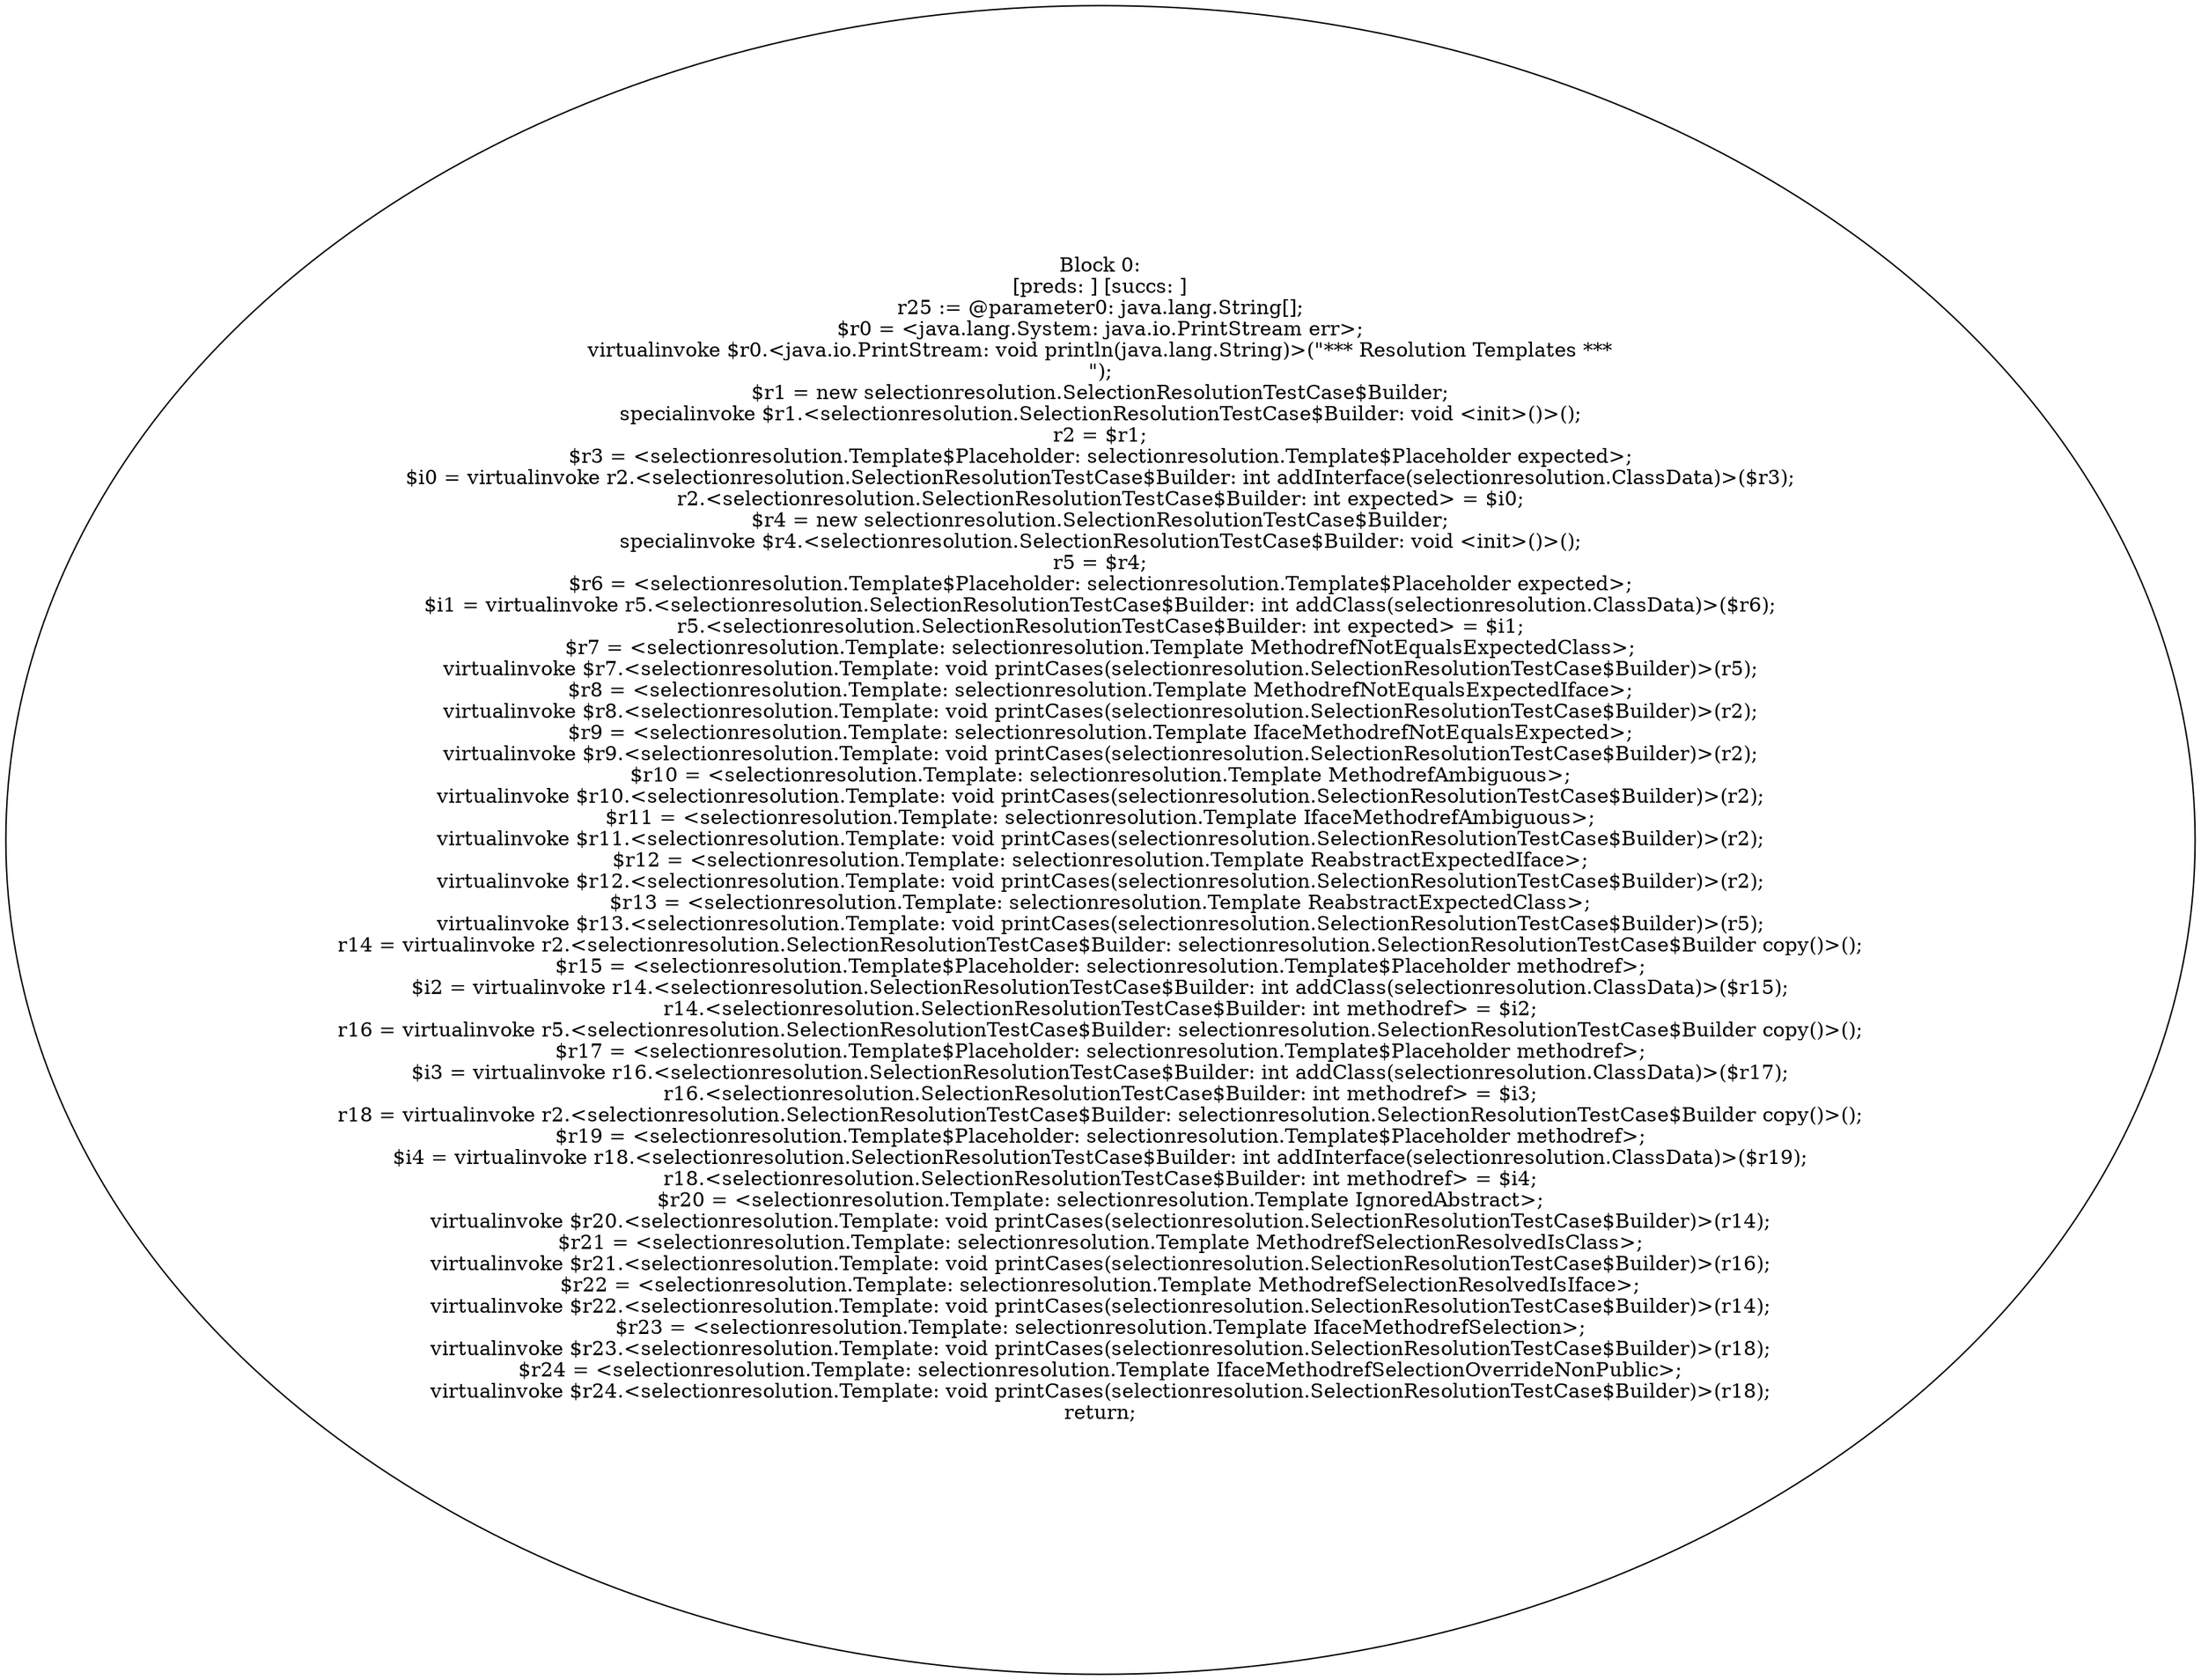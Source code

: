 digraph "unitGraph" {
    "Block 0:
[preds: ] [succs: ]
r25 := @parameter0: java.lang.String[];
$r0 = <java.lang.System: java.io.PrintStream err>;
virtualinvoke $r0.<java.io.PrintStream: void println(java.lang.String)>(\"*** Resolution Templates ***\n\");
$r1 = new selectionresolution.SelectionResolutionTestCase$Builder;
specialinvoke $r1.<selectionresolution.SelectionResolutionTestCase$Builder: void <init>()>();
r2 = $r1;
$r3 = <selectionresolution.Template$Placeholder: selectionresolution.Template$Placeholder expected>;
$i0 = virtualinvoke r2.<selectionresolution.SelectionResolutionTestCase$Builder: int addInterface(selectionresolution.ClassData)>($r3);
r2.<selectionresolution.SelectionResolutionTestCase$Builder: int expected> = $i0;
$r4 = new selectionresolution.SelectionResolutionTestCase$Builder;
specialinvoke $r4.<selectionresolution.SelectionResolutionTestCase$Builder: void <init>()>();
r5 = $r4;
$r6 = <selectionresolution.Template$Placeholder: selectionresolution.Template$Placeholder expected>;
$i1 = virtualinvoke r5.<selectionresolution.SelectionResolutionTestCase$Builder: int addClass(selectionresolution.ClassData)>($r6);
r5.<selectionresolution.SelectionResolutionTestCase$Builder: int expected> = $i1;
$r7 = <selectionresolution.Template: selectionresolution.Template MethodrefNotEqualsExpectedClass>;
virtualinvoke $r7.<selectionresolution.Template: void printCases(selectionresolution.SelectionResolutionTestCase$Builder)>(r5);
$r8 = <selectionresolution.Template: selectionresolution.Template MethodrefNotEqualsExpectedIface>;
virtualinvoke $r8.<selectionresolution.Template: void printCases(selectionresolution.SelectionResolutionTestCase$Builder)>(r2);
$r9 = <selectionresolution.Template: selectionresolution.Template IfaceMethodrefNotEqualsExpected>;
virtualinvoke $r9.<selectionresolution.Template: void printCases(selectionresolution.SelectionResolutionTestCase$Builder)>(r2);
$r10 = <selectionresolution.Template: selectionresolution.Template MethodrefAmbiguous>;
virtualinvoke $r10.<selectionresolution.Template: void printCases(selectionresolution.SelectionResolutionTestCase$Builder)>(r2);
$r11 = <selectionresolution.Template: selectionresolution.Template IfaceMethodrefAmbiguous>;
virtualinvoke $r11.<selectionresolution.Template: void printCases(selectionresolution.SelectionResolutionTestCase$Builder)>(r2);
$r12 = <selectionresolution.Template: selectionresolution.Template ReabstractExpectedIface>;
virtualinvoke $r12.<selectionresolution.Template: void printCases(selectionresolution.SelectionResolutionTestCase$Builder)>(r2);
$r13 = <selectionresolution.Template: selectionresolution.Template ReabstractExpectedClass>;
virtualinvoke $r13.<selectionresolution.Template: void printCases(selectionresolution.SelectionResolutionTestCase$Builder)>(r5);
r14 = virtualinvoke r2.<selectionresolution.SelectionResolutionTestCase$Builder: selectionresolution.SelectionResolutionTestCase$Builder copy()>();
$r15 = <selectionresolution.Template$Placeholder: selectionresolution.Template$Placeholder methodref>;
$i2 = virtualinvoke r14.<selectionresolution.SelectionResolutionTestCase$Builder: int addClass(selectionresolution.ClassData)>($r15);
r14.<selectionresolution.SelectionResolutionTestCase$Builder: int methodref> = $i2;
r16 = virtualinvoke r5.<selectionresolution.SelectionResolutionTestCase$Builder: selectionresolution.SelectionResolutionTestCase$Builder copy()>();
$r17 = <selectionresolution.Template$Placeholder: selectionresolution.Template$Placeholder methodref>;
$i3 = virtualinvoke r16.<selectionresolution.SelectionResolutionTestCase$Builder: int addClass(selectionresolution.ClassData)>($r17);
r16.<selectionresolution.SelectionResolutionTestCase$Builder: int methodref> = $i3;
r18 = virtualinvoke r2.<selectionresolution.SelectionResolutionTestCase$Builder: selectionresolution.SelectionResolutionTestCase$Builder copy()>();
$r19 = <selectionresolution.Template$Placeholder: selectionresolution.Template$Placeholder methodref>;
$i4 = virtualinvoke r18.<selectionresolution.SelectionResolutionTestCase$Builder: int addInterface(selectionresolution.ClassData)>($r19);
r18.<selectionresolution.SelectionResolutionTestCase$Builder: int methodref> = $i4;
$r20 = <selectionresolution.Template: selectionresolution.Template IgnoredAbstract>;
virtualinvoke $r20.<selectionresolution.Template: void printCases(selectionresolution.SelectionResolutionTestCase$Builder)>(r14);
$r21 = <selectionresolution.Template: selectionresolution.Template MethodrefSelectionResolvedIsClass>;
virtualinvoke $r21.<selectionresolution.Template: void printCases(selectionresolution.SelectionResolutionTestCase$Builder)>(r16);
$r22 = <selectionresolution.Template: selectionresolution.Template MethodrefSelectionResolvedIsIface>;
virtualinvoke $r22.<selectionresolution.Template: void printCases(selectionresolution.SelectionResolutionTestCase$Builder)>(r14);
$r23 = <selectionresolution.Template: selectionresolution.Template IfaceMethodrefSelection>;
virtualinvoke $r23.<selectionresolution.Template: void printCases(selectionresolution.SelectionResolutionTestCase$Builder)>(r18);
$r24 = <selectionresolution.Template: selectionresolution.Template IfaceMethodrefSelectionOverrideNonPublic>;
virtualinvoke $r24.<selectionresolution.Template: void printCases(selectionresolution.SelectionResolutionTestCase$Builder)>(r18);
return;
"
}
